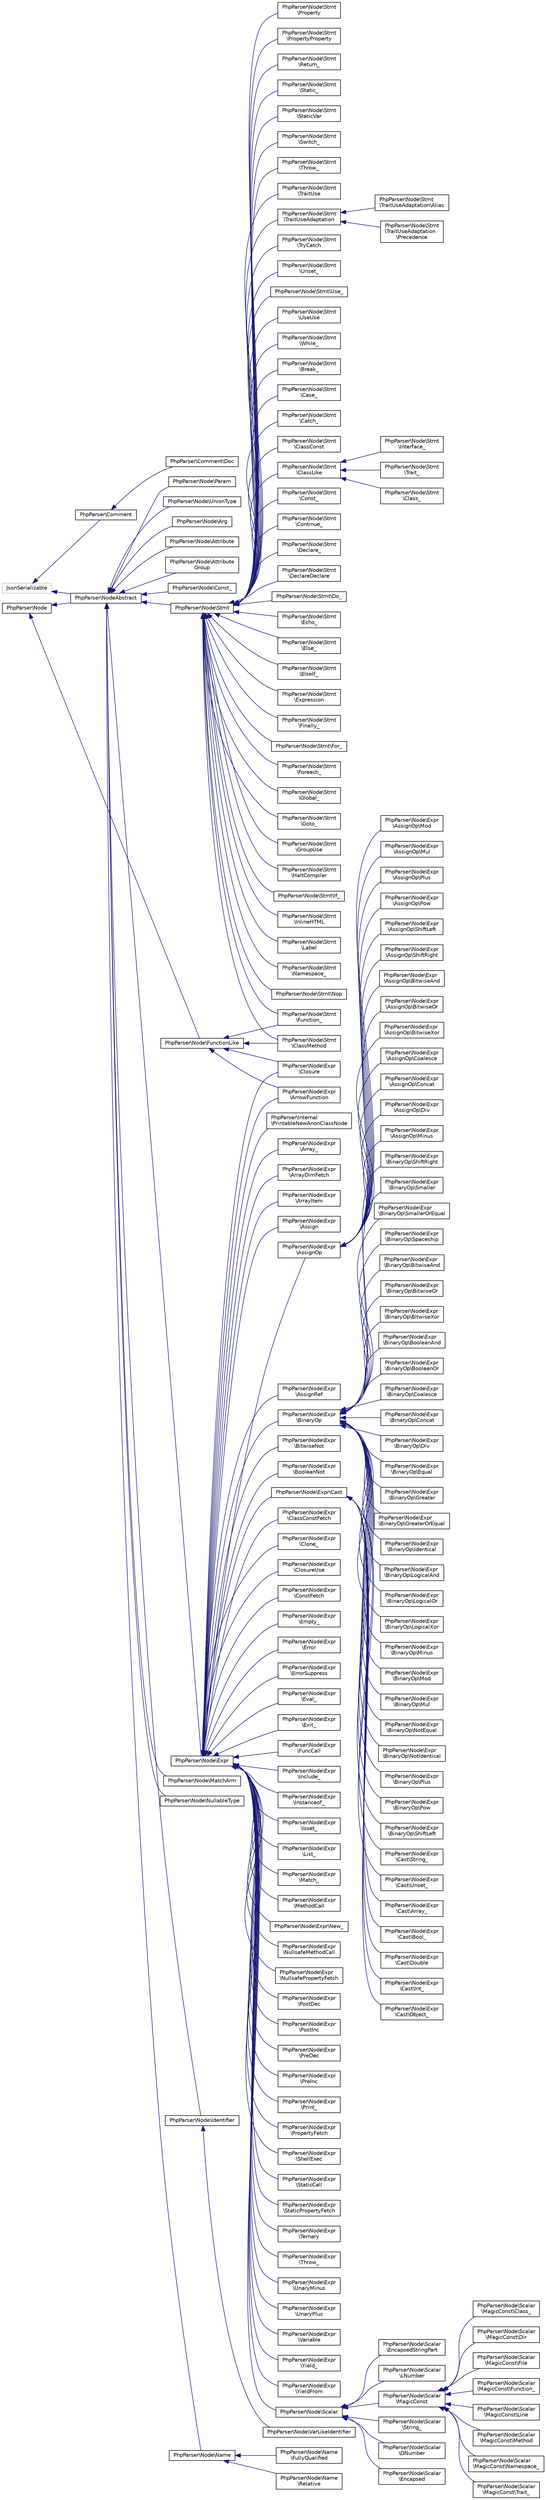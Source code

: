 digraph "Graphical Class Hierarchy"
{
  edge [fontname="Helvetica",fontsize="10",labelfontname="Helvetica",labelfontsize="10"];
  node [fontname="Helvetica",fontsize="10",shape=record];
  rankdir="LR";
  Node637 [label="JsonSerializable",height=0.2,width=0.4,color="grey75", fillcolor="white", style="filled"];
  Node637 -> Node638 [dir="back",color="midnightblue",fontsize="10",style="solid",fontname="Helvetica"];
  Node638 [label="PhpParser\\Comment",height=0.2,width=0.4,color="black", fillcolor="white", style="filled",URL="$classPhpParser_1_1Comment.html"];
  Node638 -> Node639 [dir="back",color="midnightblue",fontsize="10",style="solid",fontname="Helvetica"];
  Node639 [label="PhpParser\\Comment\\Doc",height=0.2,width=0.4,color="black", fillcolor="white", style="filled",URL="$classPhpParser_1_1Comment_1_1Doc.html"];
  Node637 -> Node6 [dir="back",color="midnightblue",fontsize="10",style="solid",fontname="Helvetica"];
  Node6 [label="PhpParser\\NodeAbstract",height=0.2,width=0.4,color="black", fillcolor="white", style="filled",URL="$classPhpParser_1_1NodeAbstract.html"];
  Node6 -> Node7 [dir="back",color="midnightblue",fontsize="10",style="solid",fontname="Helvetica"];
  Node7 [label="PhpParser\\Node\\Arg",height=0.2,width=0.4,color="black", fillcolor="white", style="filled",URL="$classPhpParser_1_1Node_1_1Arg.html"];
  Node6 -> Node8 [dir="back",color="midnightblue",fontsize="10",style="solid",fontname="Helvetica"];
  Node8 [label="PhpParser\\Node\\Attribute",height=0.2,width=0.4,color="black", fillcolor="white", style="filled",URL="$classPhpParser_1_1Node_1_1Attribute.html"];
  Node6 -> Node9 [dir="back",color="midnightblue",fontsize="10",style="solid",fontname="Helvetica"];
  Node9 [label="PhpParser\\Node\\Attribute\lGroup",height=0.2,width=0.4,color="black", fillcolor="white", style="filled",URL="$classPhpParser_1_1Node_1_1AttributeGroup.html"];
  Node6 -> Node10 [dir="back",color="midnightblue",fontsize="10",style="solid",fontname="Helvetica"];
  Node10 [label="PhpParser\\Node\\Const_",height=0.2,width=0.4,color="black", fillcolor="white", style="filled",URL="$classPhpParser_1_1Node_1_1Const__.html"];
  Node6 -> Node11 [dir="back",color="midnightblue",fontsize="10",style="solid",fontname="Helvetica"];
  Node11 [label="PhpParser\\Node\\Expr",height=0.2,width=0.4,color="black", fillcolor="white", style="filled",URL="$classPhpParser_1_1Node_1_1Expr.html"];
  Node11 -> Node12 [dir="back",color="midnightblue",fontsize="10",style="solid",fontname="Helvetica"];
  Node12 [label="PhpParser\\Internal\l\\PrintableNewAnonClassNode",height=0.2,width=0.4,color="black", fillcolor="white", style="filled",URL="$classPhpParser_1_1Internal_1_1PrintableNewAnonClassNode.html"];
  Node11 -> Node13 [dir="back",color="midnightblue",fontsize="10",style="solid",fontname="Helvetica"];
  Node13 [label="PhpParser\\Node\\Expr\l\\Array_",height=0.2,width=0.4,color="black", fillcolor="white", style="filled",URL="$classPhpParser_1_1Node_1_1Expr_1_1Array__.html"];
  Node11 -> Node14 [dir="back",color="midnightblue",fontsize="10",style="solid",fontname="Helvetica"];
  Node14 [label="PhpParser\\Node\\Expr\l\\ArrayDimFetch",height=0.2,width=0.4,color="black", fillcolor="white", style="filled",URL="$classPhpParser_1_1Node_1_1Expr_1_1ArrayDimFetch.html"];
  Node11 -> Node15 [dir="back",color="midnightblue",fontsize="10",style="solid",fontname="Helvetica"];
  Node15 [label="PhpParser\\Node\\Expr\l\\ArrayItem",height=0.2,width=0.4,color="black", fillcolor="white", style="filled",URL="$classPhpParser_1_1Node_1_1Expr_1_1ArrayItem.html"];
  Node11 -> Node16 [dir="back",color="midnightblue",fontsize="10",style="solid",fontname="Helvetica"];
  Node16 [label="PhpParser\\Node\\Expr\l\\ArrowFunction",height=0.2,width=0.4,color="black", fillcolor="white", style="filled",URL="$classPhpParser_1_1Node_1_1Expr_1_1ArrowFunction.html"];
  Node11 -> Node17 [dir="back",color="midnightblue",fontsize="10",style="solid",fontname="Helvetica"];
  Node17 [label="PhpParser\\Node\\Expr\l\\Assign",height=0.2,width=0.4,color="black", fillcolor="white", style="filled",URL="$classPhpParser_1_1Node_1_1Expr_1_1Assign.html"];
  Node11 -> Node18 [dir="back",color="midnightblue",fontsize="10",style="solid",fontname="Helvetica"];
  Node18 [label="PhpParser\\Node\\Expr\l\\AssignOp",height=0.2,width=0.4,color="black", fillcolor="white", style="filled",URL="$classPhpParser_1_1Node_1_1Expr_1_1AssignOp.html"];
  Node18 -> Node19 [dir="back",color="midnightblue",fontsize="10",style="solid",fontname="Helvetica"];
  Node19 [label="PhpParser\\Node\\Expr\l\\AssignOp\\BitwiseAnd",height=0.2,width=0.4,color="black", fillcolor="white", style="filled",URL="$classPhpParser_1_1Node_1_1Expr_1_1AssignOp_1_1BitwiseAnd.html"];
  Node18 -> Node20 [dir="back",color="midnightblue",fontsize="10",style="solid",fontname="Helvetica"];
  Node20 [label="PhpParser\\Node\\Expr\l\\AssignOp\\BitwiseOr",height=0.2,width=0.4,color="black", fillcolor="white", style="filled",URL="$classPhpParser_1_1Node_1_1Expr_1_1AssignOp_1_1BitwiseOr.html"];
  Node18 -> Node21 [dir="back",color="midnightblue",fontsize="10",style="solid",fontname="Helvetica"];
  Node21 [label="PhpParser\\Node\\Expr\l\\AssignOp\\BitwiseXor",height=0.2,width=0.4,color="black", fillcolor="white", style="filled",URL="$classPhpParser_1_1Node_1_1Expr_1_1AssignOp_1_1BitwiseXor.html"];
  Node18 -> Node22 [dir="back",color="midnightblue",fontsize="10",style="solid",fontname="Helvetica"];
  Node22 [label="PhpParser\\Node\\Expr\l\\AssignOp\\Coalesce",height=0.2,width=0.4,color="black", fillcolor="white", style="filled",URL="$classPhpParser_1_1Node_1_1Expr_1_1AssignOp_1_1Coalesce.html"];
  Node18 -> Node23 [dir="back",color="midnightblue",fontsize="10",style="solid",fontname="Helvetica"];
  Node23 [label="PhpParser\\Node\\Expr\l\\AssignOp\\Concat",height=0.2,width=0.4,color="black", fillcolor="white", style="filled",URL="$classPhpParser_1_1Node_1_1Expr_1_1AssignOp_1_1Concat.html"];
  Node18 -> Node24 [dir="back",color="midnightblue",fontsize="10",style="solid",fontname="Helvetica"];
  Node24 [label="PhpParser\\Node\\Expr\l\\AssignOp\\Div",height=0.2,width=0.4,color="black", fillcolor="white", style="filled",URL="$classPhpParser_1_1Node_1_1Expr_1_1AssignOp_1_1Div.html"];
  Node18 -> Node25 [dir="back",color="midnightblue",fontsize="10",style="solid",fontname="Helvetica"];
  Node25 [label="PhpParser\\Node\\Expr\l\\AssignOp\\Minus",height=0.2,width=0.4,color="black", fillcolor="white", style="filled",URL="$classPhpParser_1_1Node_1_1Expr_1_1AssignOp_1_1Minus.html"];
  Node18 -> Node26 [dir="back",color="midnightblue",fontsize="10",style="solid",fontname="Helvetica"];
  Node26 [label="PhpParser\\Node\\Expr\l\\AssignOp\\Mod",height=0.2,width=0.4,color="black", fillcolor="white", style="filled",URL="$classPhpParser_1_1Node_1_1Expr_1_1AssignOp_1_1Mod.html"];
  Node18 -> Node27 [dir="back",color="midnightblue",fontsize="10",style="solid",fontname="Helvetica"];
  Node27 [label="PhpParser\\Node\\Expr\l\\AssignOp\\Mul",height=0.2,width=0.4,color="black", fillcolor="white", style="filled",URL="$classPhpParser_1_1Node_1_1Expr_1_1AssignOp_1_1Mul.html"];
  Node18 -> Node28 [dir="back",color="midnightblue",fontsize="10",style="solid",fontname="Helvetica"];
  Node28 [label="PhpParser\\Node\\Expr\l\\AssignOp\\Plus",height=0.2,width=0.4,color="black", fillcolor="white", style="filled",URL="$classPhpParser_1_1Node_1_1Expr_1_1AssignOp_1_1Plus.html"];
  Node18 -> Node29 [dir="back",color="midnightblue",fontsize="10",style="solid",fontname="Helvetica"];
  Node29 [label="PhpParser\\Node\\Expr\l\\AssignOp\\Pow",height=0.2,width=0.4,color="black", fillcolor="white", style="filled",URL="$classPhpParser_1_1Node_1_1Expr_1_1AssignOp_1_1Pow.html"];
  Node18 -> Node30 [dir="back",color="midnightblue",fontsize="10",style="solid",fontname="Helvetica"];
  Node30 [label="PhpParser\\Node\\Expr\l\\AssignOp\\ShiftLeft",height=0.2,width=0.4,color="black", fillcolor="white", style="filled",URL="$classPhpParser_1_1Node_1_1Expr_1_1AssignOp_1_1ShiftLeft.html"];
  Node18 -> Node31 [dir="back",color="midnightblue",fontsize="10",style="solid",fontname="Helvetica"];
  Node31 [label="PhpParser\\Node\\Expr\l\\AssignOp\\ShiftRight",height=0.2,width=0.4,color="black", fillcolor="white", style="filled",URL="$classPhpParser_1_1Node_1_1Expr_1_1AssignOp_1_1ShiftRight.html"];
  Node11 -> Node32 [dir="back",color="midnightblue",fontsize="10",style="solid",fontname="Helvetica"];
  Node32 [label="PhpParser\\Node\\Expr\l\\AssignRef",height=0.2,width=0.4,color="black", fillcolor="white", style="filled",URL="$classPhpParser_1_1Node_1_1Expr_1_1AssignRef.html"];
  Node11 -> Node33 [dir="back",color="midnightblue",fontsize="10",style="solid",fontname="Helvetica"];
  Node33 [label="PhpParser\\Node\\Expr\l\\BinaryOp",height=0.2,width=0.4,color="black", fillcolor="white", style="filled",URL="$classPhpParser_1_1Node_1_1Expr_1_1BinaryOp.html"];
  Node33 -> Node34 [dir="back",color="midnightblue",fontsize="10",style="solid",fontname="Helvetica"];
  Node34 [label="PhpParser\\Node\\Expr\l\\BinaryOp\\BitwiseAnd",height=0.2,width=0.4,color="black", fillcolor="white", style="filled",URL="$classPhpParser_1_1Node_1_1Expr_1_1BinaryOp_1_1BitwiseAnd.html"];
  Node33 -> Node35 [dir="back",color="midnightblue",fontsize="10",style="solid",fontname="Helvetica"];
  Node35 [label="PhpParser\\Node\\Expr\l\\BinaryOp\\BitwiseOr",height=0.2,width=0.4,color="black", fillcolor="white", style="filled",URL="$classPhpParser_1_1Node_1_1Expr_1_1BinaryOp_1_1BitwiseOr.html"];
  Node33 -> Node36 [dir="back",color="midnightblue",fontsize="10",style="solid",fontname="Helvetica"];
  Node36 [label="PhpParser\\Node\\Expr\l\\BinaryOp\\BitwiseXor",height=0.2,width=0.4,color="black", fillcolor="white", style="filled",URL="$classPhpParser_1_1Node_1_1Expr_1_1BinaryOp_1_1BitwiseXor.html"];
  Node33 -> Node37 [dir="back",color="midnightblue",fontsize="10",style="solid",fontname="Helvetica"];
  Node37 [label="PhpParser\\Node\\Expr\l\\BinaryOp\\BooleanAnd",height=0.2,width=0.4,color="black", fillcolor="white", style="filled",URL="$classPhpParser_1_1Node_1_1Expr_1_1BinaryOp_1_1BooleanAnd.html"];
  Node33 -> Node38 [dir="back",color="midnightblue",fontsize="10",style="solid",fontname="Helvetica"];
  Node38 [label="PhpParser\\Node\\Expr\l\\BinaryOp\\BooleanOr",height=0.2,width=0.4,color="black", fillcolor="white", style="filled",URL="$classPhpParser_1_1Node_1_1Expr_1_1BinaryOp_1_1BooleanOr.html"];
  Node33 -> Node39 [dir="back",color="midnightblue",fontsize="10",style="solid",fontname="Helvetica"];
  Node39 [label="PhpParser\\Node\\Expr\l\\BinaryOp\\Coalesce",height=0.2,width=0.4,color="black", fillcolor="white", style="filled",URL="$classPhpParser_1_1Node_1_1Expr_1_1BinaryOp_1_1Coalesce.html"];
  Node33 -> Node40 [dir="back",color="midnightblue",fontsize="10",style="solid",fontname="Helvetica"];
  Node40 [label="PhpParser\\Node\\Expr\l\\BinaryOp\\Concat",height=0.2,width=0.4,color="black", fillcolor="white", style="filled",URL="$classPhpParser_1_1Node_1_1Expr_1_1BinaryOp_1_1Concat.html"];
  Node33 -> Node41 [dir="back",color="midnightblue",fontsize="10",style="solid",fontname="Helvetica"];
  Node41 [label="PhpParser\\Node\\Expr\l\\BinaryOp\\Div",height=0.2,width=0.4,color="black", fillcolor="white", style="filled",URL="$classPhpParser_1_1Node_1_1Expr_1_1BinaryOp_1_1Div.html"];
  Node33 -> Node42 [dir="back",color="midnightblue",fontsize="10",style="solid",fontname="Helvetica"];
  Node42 [label="PhpParser\\Node\\Expr\l\\BinaryOp\\Equal",height=0.2,width=0.4,color="black", fillcolor="white", style="filled",URL="$classPhpParser_1_1Node_1_1Expr_1_1BinaryOp_1_1Equal.html"];
  Node33 -> Node43 [dir="back",color="midnightblue",fontsize="10",style="solid",fontname="Helvetica"];
  Node43 [label="PhpParser\\Node\\Expr\l\\BinaryOp\\Greater",height=0.2,width=0.4,color="black", fillcolor="white", style="filled",URL="$classPhpParser_1_1Node_1_1Expr_1_1BinaryOp_1_1Greater.html"];
  Node33 -> Node44 [dir="back",color="midnightblue",fontsize="10",style="solid",fontname="Helvetica"];
  Node44 [label="PhpParser\\Node\\Expr\l\\BinaryOp\\GreaterOrEqual",height=0.2,width=0.4,color="black", fillcolor="white", style="filled",URL="$classPhpParser_1_1Node_1_1Expr_1_1BinaryOp_1_1GreaterOrEqual.html"];
  Node33 -> Node45 [dir="back",color="midnightblue",fontsize="10",style="solid",fontname="Helvetica"];
  Node45 [label="PhpParser\\Node\\Expr\l\\BinaryOp\\Identical",height=0.2,width=0.4,color="black", fillcolor="white", style="filled",URL="$classPhpParser_1_1Node_1_1Expr_1_1BinaryOp_1_1Identical.html"];
  Node33 -> Node46 [dir="back",color="midnightblue",fontsize="10",style="solid",fontname="Helvetica"];
  Node46 [label="PhpParser\\Node\\Expr\l\\BinaryOp\\LogicalAnd",height=0.2,width=0.4,color="black", fillcolor="white", style="filled",URL="$classPhpParser_1_1Node_1_1Expr_1_1BinaryOp_1_1LogicalAnd.html"];
  Node33 -> Node47 [dir="back",color="midnightblue",fontsize="10",style="solid",fontname="Helvetica"];
  Node47 [label="PhpParser\\Node\\Expr\l\\BinaryOp\\LogicalOr",height=0.2,width=0.4,color="black", fillcolor="white", style="filled",URL="$classPhpParser_1_1Node_1_1Expr_1_1BinaryOp_1_1LogicalOr.html"];
  Node33 -> Node48 [dir="back",color="midnightblue",fontsize="10",style="solid",fontname="Helvetica"];
  Node48 [label="PhpParser\\Node\\Expr\l\\BinaryOp\\LogicalXor",height=0.2,width=0.4,color="black", fillcolor="white", style="filled",URL="$classPhpParser_1_1Node_1_1Expr_1_1BinaryOp_1_1LogicalXor.html"];
  Node33 -> Node49 [dir="back",color="midnightblue",fontsize="10",style="solid",fontname="Helvetica"];
  Node49 [label="PhpParser\\Node\\Expr\l\\BinaryOp\\Minus",height=0.2,width=0.4,color="black", fillcolor="white", style="filled",URL="$classPhpParser_1_1Node_1_1Expr_1_1BinaryOp_1_1Minus.html"];
  Node33 -> Node50 [dir="back",color="midnightblue",fontsize="10",style="solid",fontname="Helvetica"];
  Node50 [label="PhpParser\\Node\\Expr\l\\BinaryOp\\Mod",height=0.2,width=0.4,color="black", fillcolor="white", style="filled",URL="$classPhpParser_1_1Node_1_1Expr_1_1BinaryOp_1_1Mod.html"];
  Node33 -> Node51 [dir="back",color="midnightblue",fontsize="10",style="solid",fontname="Helvetica"];
  Node51 [label="PhpParser\\Node\\Expr\l\\BinaryOp\\Mul",height=0.2,width=0.4,color="black", fillcolor="white", style="filled",URL="$classPhpParser_1_1Node_1_1Expr_1_1BinaryOp_1_1Mul.html"];
  Node33 -> Node52 [dir="back",color="midnightblue",fontsize="10",style="solid",fontname="Helvetica"];
  Node52 [label="PhpParser\\Node\\Expr\l\\BinaryOp\\NotEqual",height=0.2,width=0.4,color="black", fillcolor="white", style="filled",URL="$classPhpParser_1_1Node_1_1Expr_1_1BinaryOp_1_1NotEqual.html"];
  Node33 -> Node53 [dir="back",color="midnightblue",fontsize="10",style="solid",fontname="Helvetica"];
  Node53 [label="PhpParser\\Node\\Expr\l\\BinaryOp\\NotIdentical",height=0.2,width=0.4,color="black", fillcolor="white", style="filled",URL="$classPhpParser_1_1Node_1_1Expr_1_1BinaryOp_1_1NotIdentical.html"];
  Node33 -> Node54 [dir="back",color="midnightblue",fontsize="10",style="solid",fontname="Helvetica"];
  Node54 [label="PhpParser\\Node\\Expr\l\\BinaryOp\\Plus",height=0.2,width=0.4,color="black", fillcolor="white", style="filled",URL="$classPhpParser_1_1Node_1_1Expr_1_1BinaryOp_1_1Plus.html"];
  Node33 -> Node55 [dir="back",color="midnightblue",fontsize="10",style="solid",fontname="Helvetica"];
  Node55 [label="PhpParser\\Node\\Expr\l\\BinaryOp\\Pow",height=0.2,width=0.4,color="black", fillcolor="white", style="filled",URL="$classPhpParser_1_1Node_1_1Expr_1_1BinaryOp_1_1Pow.html"];
  Node33 -> Node56 [dir="back",color="midnightblue",fontsize="10",style="solid",fontname="Helvetica"];
  Node56 [label="PhpParser\\Node\\Expr\l\\BinaryOp\\ShiftLeft",height=0.2,width=0.4,color="black", fillcolor="white", style="filled",URL="$classPhpParser_1_1Node_1_1Expr_1_1BinaryOp_1_1ShiftLeft.html"];
  Node33 -> Node57 [dir="back",color="midnightblue",fontsize="10",style="solid",fontname="Helvetica"];
  Node57 [label="PhpParser\\Node\\Expr\l\\BinaryOp\\ShiftRight",height=0.2,width=0.4,color="black", fillcolor="white", style="filled",URL="$classPhpParser_1_1Node_1_1Expr_1_1BinaryOp_1_1ShiftRight.html"];
  Node33 -> Node58 [dir="back",color="midnightblue",fontsize="10",style="solid",fontname="Helvetica"];
  Node58 [label="PhpParser\\Node\\Expr\l\\BinaryOp\\Smaller",height=0.2,width=0.4,color="black", fillcolor="white", style="filled",URL="$classPhpParser_1_1Node_1_1Expr_1_1BinaryOp_1_1Smaller.html"];
  Node33 -> Node59 [dir="back",color="midnightblue",fontsize="10",style="solid",fontname="Helvetica"];
  Node59 [label="PhpParser\\Node\\Expr\l\\BinaryOp\\SmallerOrEqual",height=0.2,width=0.4,color="black", fillcolor="white", style="filled",URL="$classPhpParser_1_1Node_1_1Expr_1_1BinaryOp_1_1SmallerOrEqual.html"];
  Node33 -> Node60 [dir="back",color="midnightblue",fontsize="10",style="solid",fontname="Helvetica"];
  Node60 [label="PhpParser\\Node\\Expr\l\\BinaryOp\\Spaceship",height=0.2,width=0.4,color="black", fillcolor="white", style="filled",URL="$classPhpParser_1_1Node_1_1Expr_1_1BinaryOp_1_1Spaceship.html"];
  Node11 -> Node61 [dir="back",color="midnightblue",fontsize="10",style="solid",fontname="Helvetica"];
  Node61 [label="PhpParser\\Node\\Expr\l\\BitwiseNot",height=0.2,width=0.4,color="black", fillcolor="white", style="filled",URL="$classPhpParser_1_1Node_1_1Expr_1_1BitwiseNot.html"];
  Node11 -> Node62 [dir="back",color="midnightblue",fontsize="10",style="solid",fontname="Helvetica"];
  Node62 [label="PhpParser\\Node\\Expr\l\\BooleanNot",height=0.2,width=0.4,color="black", fillcolor="white", style="filled",URL="$classPhpParser_1_1Node_1_1Expr_1_1BooleanNot.html"];
  Node11 -> Node63 [dir="back",color="midnightblue",fontsize="10",style="solid",fontname="Helvetica"];
  Node63 [label="PhpParser\\Node\\Expr\\Cast",height=0.2,width=0.4,color="black", fillcolor="white", style="filled",URL="$classPhpParser_1_1Node_1_1Expr_1_1Cast.html"];
  Node63 -> Node64 [dir="back",color="midnightblue",fontsize="10",style="solid",fontname="Helvetica"];
  Node64 [label="PhpParser\\Node\\Expr\l\\Cast\\Array_",height=0.2,width=0.4,color="black", fillcolor="white", style="filled",URL="$classPhpParser_1_1Node_1_1Expr_1_1Cast_1_1Array__.html"];
  Node63 -> Node65 [dir="back",color="midnightblue",fontsize="10",style="solid",fontname="Helvetica"];
  Node65 [label="PhpParser\\Node\\Expr\l\\Cast\\Bool_",height=0.2,width=0.4,color="black", fillcolor="white", style="filled",URL="$classPhpParser_1_1Node_1_1Expr_1_1Cast_1_1Bool__.html"];
  Node63 -> Node66 [dir="back",color="midnightblue",fontsize="10",style="solid",fontname="Helvetica"];
  Node66 [label="PhpParser\\Node\\Expr\l\\Cast\\Double",height=0.2,width=0.4,color="black", fillcolor="white", style="filled",URL="$classPhpParser_1_1Node_1_1Expr_1_1Cast_1_1Double.html"];
  Node63 -> Node67 [dir="back",color="midnightblue",fontsize="10",style="solid",fontname="Helvetica"];
  Node67 [label="PhpParser\\Node\\Expr\l\\Cast\\Int_",height=0.2,width=0.4,color="black", fillcolor="white", style="filled",URL="$classPhpParser_1_1Node_1_1Expr_1_1Cast_1_1Int__.html"];
  Node63 -> Node68 [dir="back",color="midnightblue",fontsize="10",style="solid",fontname="Helvetica"];
  Node68 [label="PhpParser\\Node\\Expr\l\\Cast\\Object_",height=0.2,width=0.4,color="black", fillcolor="white", style="filled",URL="$classPhpParser_1_1Node_1_1Expr_1_1Cast_1_1Object__.html"];
  Node63 -> Node69 [dir="back",color="midnightblue",fontsize="10",style="solid",fontname="Helvetica"];
  Node69 [label="PhpParser\\Node\\Expr\l\\Cast\\String_",height=0.2,width=0.4,color="black", fillcolor="white", style="filled",URL="$classPhpParser_1_1Node_1_1Expr_1_1Cast_1_1String__.html"];
  Node63 -> Node70 [dir="back",color="midnightblue",fontsize="10",style="solid",fontname="Helvetica"];
  Node70 [label="PhpParser\\Node\\Expr\l\\Cast\\Unset_",height=0.2,width=0.4,color="black", fillcolor="white", style="filled",URL="$classPhpParser_1_1Node_1_1Expr_1_1Cast_1_1Unset__.html"];
  Node11 -> Node71 [dir="back",color="midnightblue",fontsize="10",style="solid",fontname="Helvetica"];
  Node71 [label="PhpParser\\Node\\Expr\l\\ClassConstFetch",height=0.2,width=0.4,color="black", fillcolor="white", style="filled",URL="$classPhpParser_1_1Node_1_1Expr_1_1ClassConstFetch.html"];
  Node11 -> Node72 [dir="back",color="midnightblue",fontsize="10",style="solid",fontname="Helvetica"];
  Node72 [label="PhpParser\\Node\\Expr\l\\Clone_",height=0.2,width=0.4,color="black", fillcolor="white", style="filled",URL="$classPhpParser_1_1Node_1_1Expr_1_1Clone__.html"];
  Node11 -> Node73 [dir="back",color="midnightblue",fontsize="10",style="solid",fontname="Helvetica"];
  Node73 [label="PhpParser\\Node\\Expr\l\\Closure",height=0.2,width=0.4,color="black", fillcolor="white", style="filled",URL="$classPhpParser_1_1Node_1_1Expr_1_1Closure.html"];
  Node11 -> Node74 [dir="back",color="midnightblue",fontsize="10",style="solid",fontname="Helvetica"];
  Node74 [label="PhpParser\\Node\\Expr\l\\ClosureUse",height=0.2,width=0.4,color="black", fillcolor="white", style="filled",URL="$classPhpParser_1_1Node_1_1Expr_1_1ClosureUse.html"];
  Node11 -> Node75 [dir="back",color="midnightblue",fontsize="10",style="solid",fontname="Helvetica"];
  Node75 [label="PhpParser\\Node\\Expr\l\\ConstFetch",height=0.2,width=0.4,color="black", fillcolor="white", style="filled",URL="$classPhpParser_1_1Node_1_1Expr_1_1ConstFetch.html"];
  Node11 -> Node76 [dir="back",color="midnightblue",fontsize="10",style="solid",fontname="Helvetica"];
  Node76 [label="PhpParser\\Node\\Expr\l\\Empty_",height=0.2,width=0.4,color="black", fillcolor="white", style="filled",URL="$classPhpParser_1_1Node_1_1Expr_1_1Empty__.html"];
  Node11 -> Node77 [dir="back",color="midnightblue",fontsize="10",style="solid",fontname="Helvetica"];
  Node77 [label="PhpParser\\Node\\Expr\l\\Error",height=0.2,width=0.4,color="black", fillcolor="white", style="filled",URL="$classPhpParser_1_1Node_1_1Expr_1_1Error.html"];
  Node11 -> Node78 [dir="back",color="midnightblue",fontsize="10",style="solid",fontname="Helvetica"];
  Node78 [label="PhpParser\\Node\\Expr\l\\ErrorSuppress",height=0.2,width=0.4,color="black", fillcolor="white", style="filled",URL="$classPhpParser_1_1Node_1_1Expr_1_1ErrorSuppress.html"];
  Node11 -> Node79 [dir="back",color="midnightblue",fontsize="10",style="solid",fontname="Helvetica"];
  Node79 [label="PhpParser\\Node\\Expr\l\\Eval_",height=0.2,width=0.4,color="black", fillcolor="white", style="filled",URL="$classPhpParser_1_1Node_1_1Expr_1_1Eval__.html"];
  Node11 -> Node80 [dir="back",color="midnightblue",fontsize="10",style="solid",fontname="Helvetica"];
  Node80 [label="PhpParser\\Node\\Expr\l\\Exit_",height=0.2,width=0.4,color="black", fillcolor="white", style="filled",URL="$classPhpParser_1_1Node_1_1Expr_1_1Exit__.html"];
  Node11 -> Node81 [dir="back",color="midnightblue",fontsize="10",style="solid",fontname="Helvetica"];
  Node81 [label="PhpParser\\Node\\Expr\l\\FuncCall",height=0.2,width=0.4,color="black", fillcolor="white", style="filled",URL="$classPhpParser_1_1Node_1_1Expr_1_1FuncCall.html"];
  Node11 -> Node82 [dir="back",color="midnightblue",fontsize="10",style="solid",fontname="Helvetica"];
  Node82 [label="PhpParser\\Node\\Expr\l\\Include_",height=0.2,width=0.4,color="black", fillcolor="white", style="filled",URL="$classPhpParser_1_1Node_1_1Expr_1_1Include__.html"];
  Node11 -> Node83 [dir="back",color="midnightblue",fontsize="10",style="solid",fontname="Helvetica"];
  Node83 [label="PhpParser\\Node\\Expr\l\\Instanceof_",height=0.2,width=0.4,color="black", fillcolor="white", style="filled",URL="$classPhpParser_1_1Node_1_1Expr_1_1Instanceof__.html"];
  Node11 -> Node84 [dir="back",color="midnightblue",fontsize="10",style="solid",fontname="Helvetica"];
  Node84 [label="PhpParser\\Node\\Expr\l\\Isset_",height=0.2,width=0.4,color="black", fillcolor="white", style="filled",URL="$classPhpParser_1_1Node_1_1Expr_1_1Isset__.html"];
  Node11 -> Node85 [dir="back",color="midnightblue",fontsize="10",style="solid",fontname="Helvetica"];
  Node85 [label="PhpParser\\Node\\Expr\l\\List_",height=0.2,width=0.4,color="black", fillcolor="white", style="filled",URL="$classPhpParser_1_1Node_1_1Expr_1_1List__.html"];
  Node11 -> Node86 [dir="back",color="midnightblue",fontsize="10",style="solid",fontname="Helvetica"];
  Node86 [label="PhpParser\\Node\\Expr\l\\Match_",height=0.2,width=0.4,color="black", fillcolor="white", style="filled",URL="$classPhpParser_1_1Node_1_1Expr_1_1Match__.html"];
  Node11 -> Node87 [dir="back",color="midnightblue",fontsize="10",style="solid",fontname="Helvetica"];
  Node87 [label="PhpParser\\Node\\Expr\l\\MethodCall",height=0.2,width=0.4,color="black", fillcolor="white", style="filled",URL="$classPhpParser_1_1Node_1_1Expr_1_1MethodCall.html"];
  Node11 -> Node88 [dir="back",color="midnightblue",fontsize="10",style="solid",fontname="Helvetica"];
  Node88 [label="PhpParser\\Node\\Expr\\New_",height=0.2,width=0.4,color="black", fillcolor="white", style="filled",URL="$classPhpParser_1_1Node_1_1Expr_1_1New__.html"];
  Node11 -> Node89 [dir="back",color="midnightblue",fontsize="10",style="solid",fontname="Helvetica"];
  Node89 [label="PhpParser\\Node\\Expr\l\\NullsafeMethodCall",height=0.2,width=0.4,color="black", fillcolor="white", style="filled",URL="$classPhpParser_1_1Node_1_1Expr_1_1NullsafeMethodCall.html"];
  Node11 -> Node90 [dir="back",color="midnightblue",fontsize="10",style="solid",fontname="Helvetica"];
  Node90 [label="PhpParser\\Node\\Expr\l\\NullsafePropertyFetch",height=0.2,width=0.4,color="black", fillcolor="white", style="filled",URL="$classPhpParser_1_1Node_1_1Expr_1_1NullsafePropertyFetch.html"];
  Node11 -> Node91 [dir="back",color="midnightblue",fontsize="10",style="solid",fontname="Helvetica"];
  Node91 [label="PhpParser\\Node\\Expr\l\\PostDec",height=0.2,width=0.4,color="black", fillcolor="white", style="filled",URL="$classPhpParser_1_1Node_1_1Expr_1_1PostDec.html"];
  Node11 -> Node92 [dir="back",color="midnightblue",fontsize="10",style="solid",fontname="Helvetica"];
  Node92 [label="PhpParser\\Node\\Expr\l\\PostInc",height=0.2,width=0.4,color="black", fillcolor="white", style="filled",URL="$classPhpParser_1_1Node_1_1Expr_1_1PostInc.html"];
  Node11 -> Node93 [dir="back",color="midnightblue",fontsize="10",style="solid",fontname="Helvetica"];
  Node93 [label="PhpParser\\Node\\Expr\l\\PreDec",height=0.2,width=0.4,color="black", fillcolor="white", style="filled",URL="$classPhpParser_1_1Node_1_1Expr_1_1PreDec.html"];
  Node11 -> Node94 [dir="back",color="midnightblue",fontsize="10",style="solid",fontname="Helvetica"];
  Node94 [label="PhpParser\\Node\\Expr\l\\PreInc",height=0.2,width=0.4,color="black", fillcolor="white", style="filled",URL="$classPhpParser_1_1Node_1_1Expr_1_1PreInc.html"];
  Node11 -> Node95 [dir="back",color="midnightblue",fontsize="10",style="solid",fontname="Helvetica"];
  Node95 [label="PhpParser\\Node\\Expr\l\\Print_",height=0.2,width=0.4,color="black", fillcolor="white", style="filled",URL="$classPhpParser_1_1Node_1_1Expr_1_1Print__.html"];
  Node11 -> Node96 [dir="back",color="midnightblue",fontsize="10",style="solid",fontname="Helvetica"];
  Node96 [label="PhpParser\\Node\\Expr\l\\PropertyFetch",height=0.2,width=0.4,color="black", fillcolor="white", style="filled",URL="$classPhpParser_1_1Node_1_1Expr_1_1PropertyFetch.html"];
  Node11 -> Node97 [dir="back",color="midnightblue",fontsize="10",style="solid",fontname="Helvetica"];
  Node97 [label="PhpParser\\Node\\Expr\l\\ShellExec",height=0.2,width=0.4,color="black", fillcolor="white", style="filled",URL="$classPhpParser_1_1Node_1_1Expr_1_1ShellExec.html"];
  Node11 -> Node98 [dir="back",color="midnightblue",fontsize="10",style="solid",fontname="Helvetica"];
  Node98 [label="PhpParser\\Node\\Expr\l\\StaticCall",height=0.2,width=0.4,color="black", fillcolor="white", style="filled",URL="$classPhpParser_1_1Node_1_1Expr_1_1StaticCall.html"];
  Node11 -> Node99 [dir="back",color="midnightblue",fontsize="10",style="solid",fontname="Helvetica"];
  Node99 [label="PhpParser\\Node\\Expr\l\\StaticPropertyFetch",height=0.2,width=0.4,color="black", fillcolor="white", style="filled",URL="$classPhpParser_1_1Node_1_1Expr_1_1StaticPropertyFetch.html"];
  Node11 -> Node100 [dir="back",color="midnightblue",fontsize="10",style="solid",fontname="Helvetica"];
  Node100 [label="PhpParser\\Node\\Expr\l\\Ternary",height=0.2,width=0.4,color="black", fillcolor="white", style="filled",URL="$classPhpParser_1_1Node_1_1Expr_1_1Ternary.html"];
  Node11 -> Node101 [dir="back",color="midnightblue",fontsize="10",style="solid",fontname="Helvetica"];
  Node101 [label="PhpParser\\Node\\Expr\l\\Throw_",height=0.2,width=0.4,color="black", fillcolor="white", style="filled",URL="$classPhpParser_1_1Node_1_1Expr_1_1Throw__.html"];
  Node11 -> Node102 [dir="back",color="midnightblue",fontsize="10",style="solid",fontname="Helvetica"];
  Node102 [label="PhpParser\\Node\\Expr\l\\UnaryMinus",height=0.2,width=0.4,color="black", fillcolor="white", style="filled",URL="$classPhpParser_1_1Node_1_1Expr_1_1UnaryMinus.html"];
  Node11 -> Node103 [dir="back",color="midnightblue",fontsize="10",style="solid",fontname="Helvetica"];
  Node103 [label="PhpParser\\Node\\Expr\l\\UnaryPlus",height=0.2,width=0.4,color="black", fillcolor="white", style="filled",URL="$classPhpParser_1_1Node_1_1Expr_1_1UnaryPlus.html"];
  Node11 -> Node104 [dir="back",color="midnightblue",fontsize="10",style="solid",fontname="Helvetica"];
  Node104 [label="PhpParser\\Node\\Expr\l\\Variable",height=0.2,width=0.4,color="black", fillcolor="white", style="filled",URL="$classPhpParser_1_1Node_1_1Expr_1_1Variable.html"];
  Node11 -> Node105 [dir="back",color="midnightblue",fontsize="10",style="solid",fontname="Helvetica"];
  Node105 [label="PhpParser\\Node\\Expr\l\\Yield_",height=0.2,width=0.4,color="black", fillcolor="white", style="filled",URL="$classPhpParser_1_1Node_1_1Expr_1_1Yield__.html"];
  Node11 -> Node106 [dir="back",color="midnightblue",fontsize="10",style="solid",fontname="Helvetica"];
  Node106 [label="PhpParser\\Node\\Expr\l\\YieldFrom",height=0.2,width=0.4,color="black", fillcolor="white", style="filled",URL="$classPhpParser_1_1Node_1_1Expr_1_1YieldFrom.html"];
  Node11 -> Node107 [dir="back",color="midnightblue",fontsize="10",style="solid",fontname="Helvetica"];
  Node107 [label="PhpParser\\Node\\Scalar",height=0.2,width=0.4,color="black", fillcolor="white", style="filled",URL="$classPhpParser_1_1Node_1_1Scalar.html"];
  Node107 -> Node108 [dir="back",color="midnightblue",fontsize="10",style="solid",fontname="Helvetica"];
  Node108 [label="PhpParser\\Node\\Scalar\l\\DNumber",height=0.2,width=0.4,color="black", fillcolor="white", style="filled",URL="$classPhpParser_1_1Node_1_1Scalar_1_1DNumber.html"];
  Node107 -> Node109 [dir="back",color="midnightblue",fontsize="10",style="solid",fontname="Helvetica"];
  Node109 [label="PhpParser\\Node\\Scalar\l\\Encapsed",height=0.2,width=0.4,color="black", fillcolor="white", style="filled",URL="$classPhpParser_1_1Node_1_1Scalar_1_1Encapsed.html"];
  Node107 -> Node110 [dir="back",color="midnightblue",fontsize="10",style="solid",fontname="Helvetica"];
  Node110 [label="PhpParser\\Node\\Scalar\l\\EncapsedStringPart",height=0.2,width=0.4,color="black", fillcolor="white", style="filled",URL="$classPhpParser_1_1Node_1_1Scalar_1_1EncapsedStringPart.html"];
  Node107 -> Node111 [dir="back",color="midnightblue",fontsize="10",style="solid",fontname="Helvetica"];
  Node111 [label="PhpParser\\Node\\Scalar\l\\LNumber",height=0.2,width=0.4,color="black", fillcolor="white", style="filled",URL="$classPhpParser_1_1Node_1_1Scalar_1_1LNumber.html"];
  Node107 -> Node112 [dir="back",color="midnightblue",fontsize="10",style="solid",fontname="Helvetica"];
  Node112 [label="PhpParser\\Node\\Scalar\l\\MagicConst",height=0.2,width=0.4,color="black", fillcolor="white", style="filled",URL="$classPhpParser_1_1Node_1_1Scalar_1_1MagicConst.html"];
  Node112 -> Node113 [dir="back",color="midnightblue",fontsize="10",style="solid",fontname="Helvetica"];
  Node113 [label="PhpParser\\Node\\Scalar\l\\MagicConst\\Class_",height=0.2,width=0.4,color="black", fillcolor="white", style="filled",URL="$classPhpParser_1_1Node_1_1Scalar_1_1MagicConst_1_1Class__.html"];
  Node112 -> Node114 [dir="back",color="midnightblue",fontsize="10",style="solid",fontname="Helvetica"];
  Node114 [label="PhpParser\\Node\\Scalar\l\\MagicConst\\Dir",height=0.2,width=0.4,color="black", fillcolor="white", style="filled",URL="$classPhpParser_1_1Node_1_1Scalar_1_1MagicConst_1_1Dir.html"];
  Node112 -> Node115 [dir="back",color="midnightblue",fontsize="10",style="solid",fontname="Helvetica"];
  Node115 [label="PhpParser\\Node\\Scalar\l\\MagicConst\\File",height=0.2,width=0.4,color="black", fillcolor="white", style="filled",URL="$classPhpParser_1_1Node_1_1Scalar_1_1MagicConst_1_1File.html"];
  Node112 -> Node116 [dir="back",color="midnightblue",fontsize="10",style="solid",fontname="Helvetica"];
  Node116 [label="PhpParser\\Node\\Scalar\l\\MagicConst\\Function_",height=0.2,width=0.4,color="black", fillcolor="white", style="filled",URL="$classPhpParser_1_1Node_1_1Scalar_1_1MagicConst_1_1Function__.html"];
  Node112 -> Node117 [dir="back",color="midnightblue",fontsize="10",style="solid",fontname="Helvetica"];
  Node117 [label="PhpParser\\Node\\Scalar\l\\MagicConst\\Line",height=0.2,width=0.4,color="black", fillcolor="white", style="filled",URL="$classPhpParser_1_1Node_1_1Scalar_1_1MagicConst_1_1Line.html"];
  Node112 -> Node118 [dir="back",color="midnightblue",fontsize="10",style="solid",fontname="Helvetica"];
  Node118 [label="PhpParser\\Node\\Scalar\l\\MagicConst\\Method",height=0.2,width=0.4,color="black", fillcolor="white", style="filled",URL="$classPhpParser_1_1Node_1_1Scalar_1_1MagicConst_1_1Method.html"];
  Node112 -> Node119 [dir="back",color="midnightblue",fontsize="10",style="solid",fontname="Helvetica"];
  Node119 [label="PhpParser\\Node\\Scalar\l\\MagicConst\\Namespace_",height=0.2,width=0.4,color="black", fillcolor="white", style="filled",URL="$classPhpParser_1_1Node_1_1Scalar_1_1MagicConst_1_1Namespace__.html"];
  Node112 -> Node120 [dir="back",color="midnightblue",fontsize="10",style="solid",fontname="Helvetica"];
  Node120 [label="PhpParser\\Node\\Scalar\l\\MagicConst\\Trait_",height=0.2,width=0.4,color="black", fillcolor="white", style="filled",URL="$classPhpParser_1_1Node_1_1Scalar_1_1MagicConst_1_1Trait__.html"];
  Node107 -> Node121 [dir="back",color="midnightblue",fontsize="10",style="solid",fontname="Helvetica"];
  Node121 [label="PhpParser\\Node\\Scalar\l\\String_",height=0.2,width=0.4,color="black", fillcolor="white", style="filled",URL="$classPhpParser_1_1Node_1_1Scalar_1_1String__.html"];
  Node6 -> Node122 [dir="back",color="midnightblue",fontsize="10",style="solid",fontname="Helvetica"];
  Node122 [label="PhpParser\\Node\\Identifier",height=0.2,width=0.4,color="black", fillcolor="white", style="filled",URL="$classPhpParser_1_1Node_1_1Identifier.html"];
  Node122 -> Node123 [dir="back",color="midnightblue",fontsize="10",style="solid",fontname="Helvetica"];
  Node123 [label="PhpParser\\Node\\VarLikeIdentifier",height=0.2,width=0.4,color="black", fillcolor="white", style="filled",URL="$classPhpParser_1_1Node_1_1VarLikeIdentifier.html"];
  Node6 -> Node124 [dir="back",color="midnightblue",fontsize="10",style="solid",fontname="Helvetica"];
  Node124 [label="PhpParser\\Node\\MatchArm",height=0.2,width=0.4,color="black", fillcolor="white", style="filled",URL="$classPhpParser_1_1Node_1_1MatchArm.html"];
  Node6 -> Node125 [dir="back",color="midnightblue",fontsize="10",style="solid",fontname="Helvetica"];
  Node125 [label="PhpParser\\Node\\Name",height=0.2,width=0.4,color="black", fillcolor="white", style="filled",URL="$classPhpParser_1_1Node_1_1Name.html"];
  Node125 -> Node126 [dir="back",color="midnightblue",fontsize="10",style="solid",fontname="Helvetica"];
  Node126 [label="PhpParser\\Node\\Name\l\\FullyQualified",height=0.2,width=0.4,color="black", fillcolor="white", style="filled",URL="$classPhpParser_1_1Node_1_1Name_1_1FullyQualified.html"];
  Node125 -> Node127 [dir="back",color="midnightblue",fontsize="10",style="solid",fontname="Helvetica"];
  Node127 [label="PhpParser\\Node\\Name\l\\Relative",height=0.2,width=0.4,color="black", fillcolor="white", style="filled",URL="$classPhpParser_1_1Node_1_1Name_1_1Relative.html"];
  Node6 -> Node128 [dir="back",color="midnightblue",fontsize="10",style="solid",fontname="Helvetica"];
  Node128 [label="PhpParser\\Node\\NullableType",height=0.2,width=0.4,color="black", fillcolor="white", style="filled",URL="$classPhpParser_1_1Node_1_1NullableType.html"];
  Node6 -> Node129 [dir="back",color="midnightblue",fontsize="10",style="solid",fontname="Helvetica"];
  Node129 [label="PhpParser\\Node\\Param",height=0.2,width=0.4,color="black", fillcolor="white", style="filled",URL="$classPhpParser_1_1Node_1_1Param.html"];
  Node6 -> Node130 [dir="back",color="midnightblue",fontsize="10",style="solid",fontname="Helvetica"];
  Node130 [label="PhpParser\\Node\\Stmt",height=0.2,width=0.4,color="black", fillcolor="white", style="filled",URL="$classPhpParser_1_1Node_1_1Stmt.html"];
  Node130 -> Node131 [dir="back",color="midnightblue",fontsize="10",style="solid",fontname="Helvetica"];
  Node131 [label="PhpParser\\Node\\Stmt\l\\Break_",height=0.2,width=0.4,color="black", fillcolor="white", style="filled",URL="$classPhpParser_1_1Node_1_1Stmt_1_1Break__.html"];
  Node130 -> Node132 [dir="back",color="midnightblue",fontsize="10",style="solid",fontname="Helvetica"];
  Node132 [label="PhpParser\\Node\\Stmt\l\\Case_",height=0.2,width=0.4,color="black", fillcolor="white", style="filled",URL="$classPhpParser_1_1Node_1_1Stmt_1_1Case__.html"];
  Node130 -> Node133 [dir="back",color="midnightblue",fontsize="10",style="solid",fontname="Helvetica"];
  Node133 [label="PhpParser\\Node\\Stmt\l\\Catch_",height=0.2,width=0.4,color="black", fillcolor="white", style="filled",URL="$classPhpParser_1_1Node_1_1Stmt_1_1Catch__.html"];
  Node130 -> Node134 [dir="back",color="midnightblue",fontsize="10",style="solid",fontname="Helvetica"];
  Node134 [label="PhpParser\\Node\\Stmt\l\\ClassConst",height=0.2,width=0.4,color="black", fillcolor="white", style="filled",URL="$classPhpParser_1_1Node_1_1Stmt_1_1ClassConst.html"];
  Node130 -> Node135 [dir="back",color="midnightblue",fontsize="10",style="solid",fontname="Helvetica"];
  Node135 [label="PhpParser\\Node\\Stmt\l\\ClassLike",height=0.2,width=0.4,color="black", fillcolor="white", style="filled",URL="$classPhpParser_1_1Node_1_1Stmt_1_1ClassLike.html"];
  Node135 -> Node136 [dir="back",color="midnightblue",fontsize="10",style="solid",fontname="Helvetica"];
  Node136 [label="PhpParser\\Node\\Stmt\l\\Class_",height=0.2,width=0.4,color="black", fillcolor="white", style="filled",URL="$classPhpParser_1_1Node_1_1Stmt_1_1Class__.html"];
  Node135 -> Node137 [dir="back",color="midnightblue",fontsize="10",style="solid",fontname="Helvetica"];
  Node137 [label="PhpParser\\Node\\Stmt\l\\Interface_",height=0.2,width=0.4,color="black", fillcolor="white", style="filled",URL="$classPhpParser_1_1Node_1_1Stmt_1_1Interface__.html"];
  Node135 -> Node138 [dir="back",color="midnightblue",fontsize="10",style="solid",fontname="Helvetica"];
  Node138 [label="PhpParser\\Node\\Stmt\l\\Trait_",height=0.2,width=0.4,color="black", fillcolor="white", style="filled",URL="$classPhpParser_1_1Node_1_1Stmt_1_1Trait__.html"];
  Node130 -> Node139 [dir="back",color="midnightblue",fontsize="10",style="solid",fontname="Helvetica"];
  Node139 [label="PhpParser\\Node\\Stmt\l\\ClassMethod",height=0.2,width=0.4,color="black", fillcolor="white", style="filled",URL="$classPhpParser_1_1Node_1_1Stmt_1_1ClassMethod.html"];
  Node130 -> Node140 [dir="back",color="midnightblue",fontsize="10",style="solid",fontname="Helvetica"];
  Node140 [label="PhpParser\\Node\\Stmt\l\\Const_",height=0.2,width=0.4,color="black", fillcolor="white", style="filled",URL="$classPhpParser_1_1Node_1_1Stmt_1_1Const__.html"];
  Node130 -> Node141 [dir="back",color="midnightblue",fontsize="10",style="solid",fontname="Helvetica"];
  Node141 [label="PhpParser\\Node\\Stmt\l\\Continue_",height=0.2,width=0.4,color="black", fillcolor="white", style="filled",URL="$classPhpParser_1_1Node_1_1Stmt_1_1Continue__.html"];
  Node130 -> Node142 [dir="back",color="midnightblue",fontsize="10",style="solid",fontname="Helvetica"];
  Node142 [label="PhpParser\\Node\\Stmt\l\\Declare_",height=0.2,width=0.4,color="black", fillcolor="white", style="filled",URL="$classPhpParser_1_1Node_1_1Stmt_1_1Declare__.html"];
  Node130 -> Node143 [dir="back",color="midnightblue",fontsize="10",style="solid",fontname="Helvetica"];
  Node143 [label="PhpParser\\Node\\Stmt\l\\DeclareDeclare",height=0.2,width=0.4,color="black", fillcolor="white", style="filled",URL="$classPhpParser_1_1Node_1_1Stmt_1_1DeclareDeclare.html"];
  Node130 -> Node144 [dir="back",color="midnightblue",fontsize="10",style="solid",fontname="Helvetica"];
  Node144 [label="PhpParser\\Node\\Stmt\\Do_",height=0.2,width=0.4,color="black", fillcolor="white", style="filled",URL="$classPhpParser_1_1Node_1_1Stmt_1_1Do__.html"];
  Node130 -> Node145 [dir="back",color="midnightblue",fontsize="10",style="solid",fontname="Helvetica"];
  Node145 [label="PhpParser\\Node\\Stmt\l\\Echo_",height=0.2,width=0.4,color="black", fillcolor="white", style="filled",URL="$classPhpParser_1_1Node_1_1Stmt_1_1Echo__.html"];
  Node130 -> Node146 [dir="back",color="midnightblue",fontsize="10",style="solid",fontname="Helvetica"];
  Node146 [label="PhpParser\\Node\\Stmt\l\\Else_",height=0.2,width=0.4,color="black", fillcolor="white", style="filled",URL="$classPhpParser_1_1Node_1_1Stmt_1_1Else__.html"];
  Node130 -> Node147 [dir="back",color="midnightblue",fontsize="10",style="solid",fontname="Helvetica"];
  Node147 [label="PhpParser\\Node\\Stmt\l\\ElseIf_",height=0.2,width=0.4,color="black", fillcolor="white", style="filled",URL="$classPhpParser_1_1Node_1_1Stmt_1_1ElseIf__.html"];
  Node130 -> Node148 [dir="back",color="midnightblue",fontsize="10",style="solid",fontname="Helvetica"];
  Node148 [label="PhpParser\\Node\\Stmt\l\\Expression",height=0.2,width=0.4,color="black", fillcolor="white", style="filled",URL="$classPhpParser_1_1Node_1_1Stmt_1_1Expression.html"];
  Node130 -> Node149 [dir="back",color="midnightblue",fontsize="10",style="solid",fontname="Helvetica"];
  Node149 [label="PhpParser\\Node\\Stmt\l\\Finally_",height=0.2,width=0.4,color="black", fillcolor="white", style="filled",URL="$classPhpParser_1_1Node_1_1Stmt_1_1Finally__.html"];
  Node130 -> Node150 [dir="back",color="midnightblue",fontsize="10",style="solid",fontname="Helvetica"];
  Node150 [label="PhpParser\\Node\\Stmt\\For_",height=0.2,width=0.4,color="black", fillcolor="white", style="filled",URL="$classPhpParser_1_1Node_1_1Stmt_1_1For__.html"];
  Node130 -> Node151 [dir="back",color="midnightblue",fontsize="10",style="solid",fontname="Helvetica"];
  Node151 [label="PhpParser\\Node\\Stmt\l\\Foreach_",height=0.2,width=0.4,color="black", fillcolor="white", style="filled",URL="$classPhpParser_1_1Node_1_1Stmt_1_1Foreach__.html"];
  Node130 -> Node152 [dir="back",color="midnightblue",fontsize="10",style="solid",fontname="Helvetica"];
  Node152 [label="PhpParser\\Node\\Stmt\l\\Function_",height=0.2,width=0.4,color="black", fillcolor="white", style="filled",URL="$classPhpParser_1_1Node_1_1Stmt_1_1Function__.html"];
  Node130 -> Node153 [dir="back",color="midnightblue",fontsize="10",style="solid",fontname="Helvetica"];
  Node153 [label="PhpParser\\Node\\Stmt\l\\Global_",height=0.2,width=0.4,color="black", fillcolor="white", style="filled",URL="$classPhpParser_1_1Node_1_1Stmt_1_1Global__.html"];
  Node130 -> Node154 [dir="back",color="midnightblue",fontsize="10",style="solid",fontname="Helvetica"];
  Node154 [label="PhpParser\\Node\\Stmt\l\\Goto_",height=0.2,width=0.4,color="black", fillcolor="white", style="filled",URL="$classPhpParser_1_1Node_1_1Stmt_1_1Goto__.html"];
  Node130 -> Node155 [dir="back",color="midnightblue",fontsize="10",style="solid",fontname="Helvetica"];
  Node155 [label="PhpParser\\Node\\Stmt\l\\GroupUse",height=0.2,width=0.4,color="black", fillcolor="white", style="filled",URL="$classPhpParser_1_1Node_1_1Stmt_1_1GroupUse.html"];
  Node130 -> Node156 [dir="back",color="midnightblue",fontsize="10",style="solid",fontname="Helvetica"];
  Node156 [label="PhpParser\\Node\\Stmt\l\\HaltCompiler",height=0.2,width=0.4,color="black", fillcolor="white", style="filled",URL="$classPhpParser_1_1Node_1_1Stmt_1_1HaltCompiler.html"];
  Node130 -> Node157 [dir="back",color="midnightblue",fontsize="10",style="solid",fontname="Helvetica"];
  Node157 [label="PhpParser\\Node\\Stmt\\If_",height=0.2,width=0.4,color="black", fillcolor="white", style="filled",URL="$classPhpParser_1_1Node_1_1Stmt_1_1If__.html"];
  Node130 -> Node158 [dir="back",color="midnightblue",fontsize="10",style="solid",fontname="Helvetica"];
  Node158 [label="PhpParser\\Node\\Stmt\l\\InlineHTML",height=0.2,width=0.4,color="black", fillcolor="white", style="filled",URL="$classPhpParser_1_1Node_1_1Stmt_1_1InlineHTML.html"];
  Node130 -> Node159 [dir="back",color="midnightblue",fontsize="10",style="solid",fontname="Helvetica"];
  Node159 [label="PhpParser\\Node\\Stmt\l\\Label",height=0.2,width=0.4,color="black", fillcolor="white", style="filled",URL="$classPhpParser_1_1Node_1_1Stmt_1_1Label.html"];
  Node130 -> Node160 [dir="back",color="midnightblue",fontsize="10",style="solid",fontname="Helvetica"];
  Node160 [label="PhpParser\\Node\\Stmt\l\\Namespace_",height=0.2,width=0.4,color="black", fillcolor="white", style="filled",URL="$classPhpParser_1_1Node_1_1Stmt_1_1Namespace__.html"];
  Node130 -> Node161 [dir="back",color="midnightblue",fontsize="10",style="solid",fontname="Helvetica"];
  Node161 [label="PhpParser\\Node\\Stmt\\Nop",height=0.2,width=0.4,color="black", fillcolor="white", style="filled",URL="$classPhpParser_1_1Node_1_1Stmt_1_1Nop.html"];
  Node130 -> Node162 [dir="back",color="midnightblue",fontsize="10",style="solid",fontname="Helvetica"];
  Node162 [label="PhpParser\\Node\\Stmt\l\\Property",height=0.2,width=0.4,color="black", fillcolor="white", style="filled",URL="$classPhpParser_1_1Node_1_1Stmt_1_1Property.html"];
  Node130 -> Node163 [dir="back",color="midnightblue",fontsize="10",style="solid",fontname="Helvetica"];
  Node163 [label="PhpParser\\Node\\Stmt\l\\PropertyProperty",height=0.2,width=0.4,color="black", fillcolor="white", style="filled",URL="$classPhpParser_1_1Node_1_1Stmt_1_1PropertyProperty.html"];
  Node130 -> Node164 [dir="back",color="midnightblue",fontsize="10",style="solid",fontname="Helvetica"];
  Node164 [label="PhpParser\\Node\\Stmt\l\\Return_",height=0.2,width=0.4,color="black", fillcolor="white", style="filled",URL="$classPhpParser_1_1Node_1_1Stmt_1_1Return__.html"];
  Node130 -> Node165 [dir="back",color="midnightblue",fontsize="10",style="solid",fontname="Helvetica"];
  Node165 [label="PhpParser\\Node\\Stmt\l\\Static_",height=0.2,width=0.4,color="black", fillcolor="white", style="filled",URL="$classPhpParser_1_1Node_1_1Stmt_1_1Static__.html"];
  Node130 -> Node166 [dir="back",color="midnightblue",fontsize="10",style="solid",fontname="Helvetica"];
  Node166 [label="PhpParser\\Node\\Stmt\l\\StaticVar",height=0.2,width=0.4,color="black", fillcolor="white", style="filled",URL="$classPhpParser_1_1Node_1_1Stmt_1_1StaticVar.html"];
  Node130 -> Node167 [dir="back",color="midnightblue",fontsize="10",style="solid",fontname="Helvetica"];
  Node167 [label="PhpParser\\Node\\Stmt\l\\Switch_",height=0.2,width=0.4,color="black", fillcolor="white", style="filled",URL="$classPhpParser_1_1Node_1_1Stmt_1_1Switch__.html"];
  Node130 -> Node168 [dir="back",color="midnightblue",fontsize="10",style="solid",fontname="Helvetica"];
  Node168 [label="PhpParser\\Node\\Stmt\l\\Throw_",height=0.2,width=0.4,color="black", fillcolor="white", style="filled",URL="$classPhpParser_1_1Node_1_1Stmt_1_1Throw__.html"];
  Node130 -> Node169 [dir="back",color="midnightblue",fontsize="10",style="solid",fontname="Helvetica"];
  Node169 [label="PhpParser\\Node\\Stmt\l\\TraitUse",height=0.2,width=0.4,color="black", fillcolor="white", style="filled",URL="$classPhpParser_1_1Node_1_1Stmt_1_1TraitUse.html"];
  Node130 -> Node170 [dir="back",color="midnightblue",fontsize="10",style="solid",fontname="Helvetica"];
  Node170 [label="PhpParser\\Node\\Stmt\l\\TraitUseAdaptation",height=0.2,width=0.4,color="black", fillcolor="white", style="filled",URL="$classPhpParser_1_1Node_1_1Stmt_1_1TraitUseAdaptation.html"];
  Node170 -> Node171 [dir="back",color="midnightblue",fontsize="10",style="solid",fontname="Helvetica"];
  Node171 [label="PhpParser\\Node\\Stmt\l\\TraitUseAdaptation\\Alias",height=0.2,width=0.4,color="black", fillcolor="white", style="filled",URL="$classPhpParser_1_1Node_1_1Stmt_1_1TraitUseAdaptation_1_1Alias.html"];
  Node170 -> Node172 [dir="back",color="midnightblue",fontsize="10",style="solid",fontname="Helvetica"];
  Node172 [label="PhpParser\\Node\\Stmt\l\\TraitUseAdaptation\l\\Precedence",height=0.2,width=0.4,color="black", fillcolor="white", style="filled",URL="$classPhpParser_1_1Node_1_1Stmt_1_1TraitUseAdaptation_1_1Precedence.html"];
  Node130 -> Node173 [dir="back",color="midnightblue",fontsize="10",style="solid",fontname="Helvetica"];
  Node173 [label="PhpParser\\Node\\Stmt\l\\TryCatch",height=0.2,width=0.4,color="black", fillcolor="white", style="filled",URL="$classPhpParser_1_1Node_1_1Stmt_1_1TryCatch.html"];
  Node130 -> Node174 [dir="back",color="midnightblue",fontsize="10",style="solid",fontname="Helvetica"];
  Node174 [label="PhpParser\\Node\\Stmt\l\\Unset_",height=0.2,width=0.4,color="black", fillcolor="white", style="filled",URL="$classPhpParser_1_1Node_1_1Stmt_1_1Unset__.html"];
  Node130 -> Node175 [dir="back",color="midnightblue",fontsize="10",style="solid",fontname="Helvetica"];
  Node175 [label="PhpParser\\Node\\Stmt\\Use_",height=0.2,width=0.4,color="black", fillcolor="white", style="filled",URL="$classPhpParser_1_1Node_1_1Stmt_1_1Use__.html"];
  Node130 -> Node176 [dir="back",color="midnightblue",fontsize="10",style="solid",fontname="Helvetica"];
  Node176 [label="PhpParser\\Node\\Stmt\l\\UseUse",height=0.2,width=0.4,color="black", fillcolor="white", style="filled",URL="$classPhpParser_1_1Node_1_1Stmt_1_1UseUse.html"];
  Node130 -> Node177 [dir="back",color="midnightblue",fontsize="10",style="solid",fontname="Helvetica"];
  Node177 [label="PhpParser\\Node\\Stmt\l\\While_",height=0.2,width=0.4,color="black", fillcolor="white", style="filled",URL="$classPhpParser_1_1Node_1_1Stmt_1_1While__.html"];
  Node6 -> Node178 [dir="back",color="midnightblue",fontsize="10",style="solid",fontname="Helvetica"];
  Node178 [label="PhpParser\\Node\\UnionType",height=0.2,width=0.4,color="black", fillcolor="white", style="filled",URL="$classPhpParser_1_1Node_1_1UnionType.html"];
  Node0 [label="PhpParser\\Node",height=0.2,width=0.4,color="black", fillcolor="white", style="filled",URL="$interfacePhpParser_1_1Node.html"];
  Node0 -> Node1 [dir="back",color="midnightblue",fontsize="10",style="solid",fontname="Helvetica"];
  Node1 [label="PhpParser\\Node\\FunctionLike",height=0.2,width=0.4,color="black", fillcolor="white", style="filled",URL="$interfacePhpParser_1_1Node_1_1FunctionLike.html"];
  Node1 -> Node16 [dir="back",color="midnightblue",fontsize="10",style="solid",fontname="Helvetica"];
  Node1 -> Node73 [dir="back",color="midnightblue",fontsize="10",style="solid",fontname="Helvetica"];
  Node1 -> Node139 [dir="back",color="midnightblue",fontsize="10",style="solid",fontname="Helvetica"];
  Node1 -> Node152 [dir="back",color="midnightblue",fontsize="10",style="solid",fontname="Helvetica"];
  Node0 -> Node6 [dir="back",color="midnightblue",fontsize="10",style="solid",fontname="Helvetica"];
}
